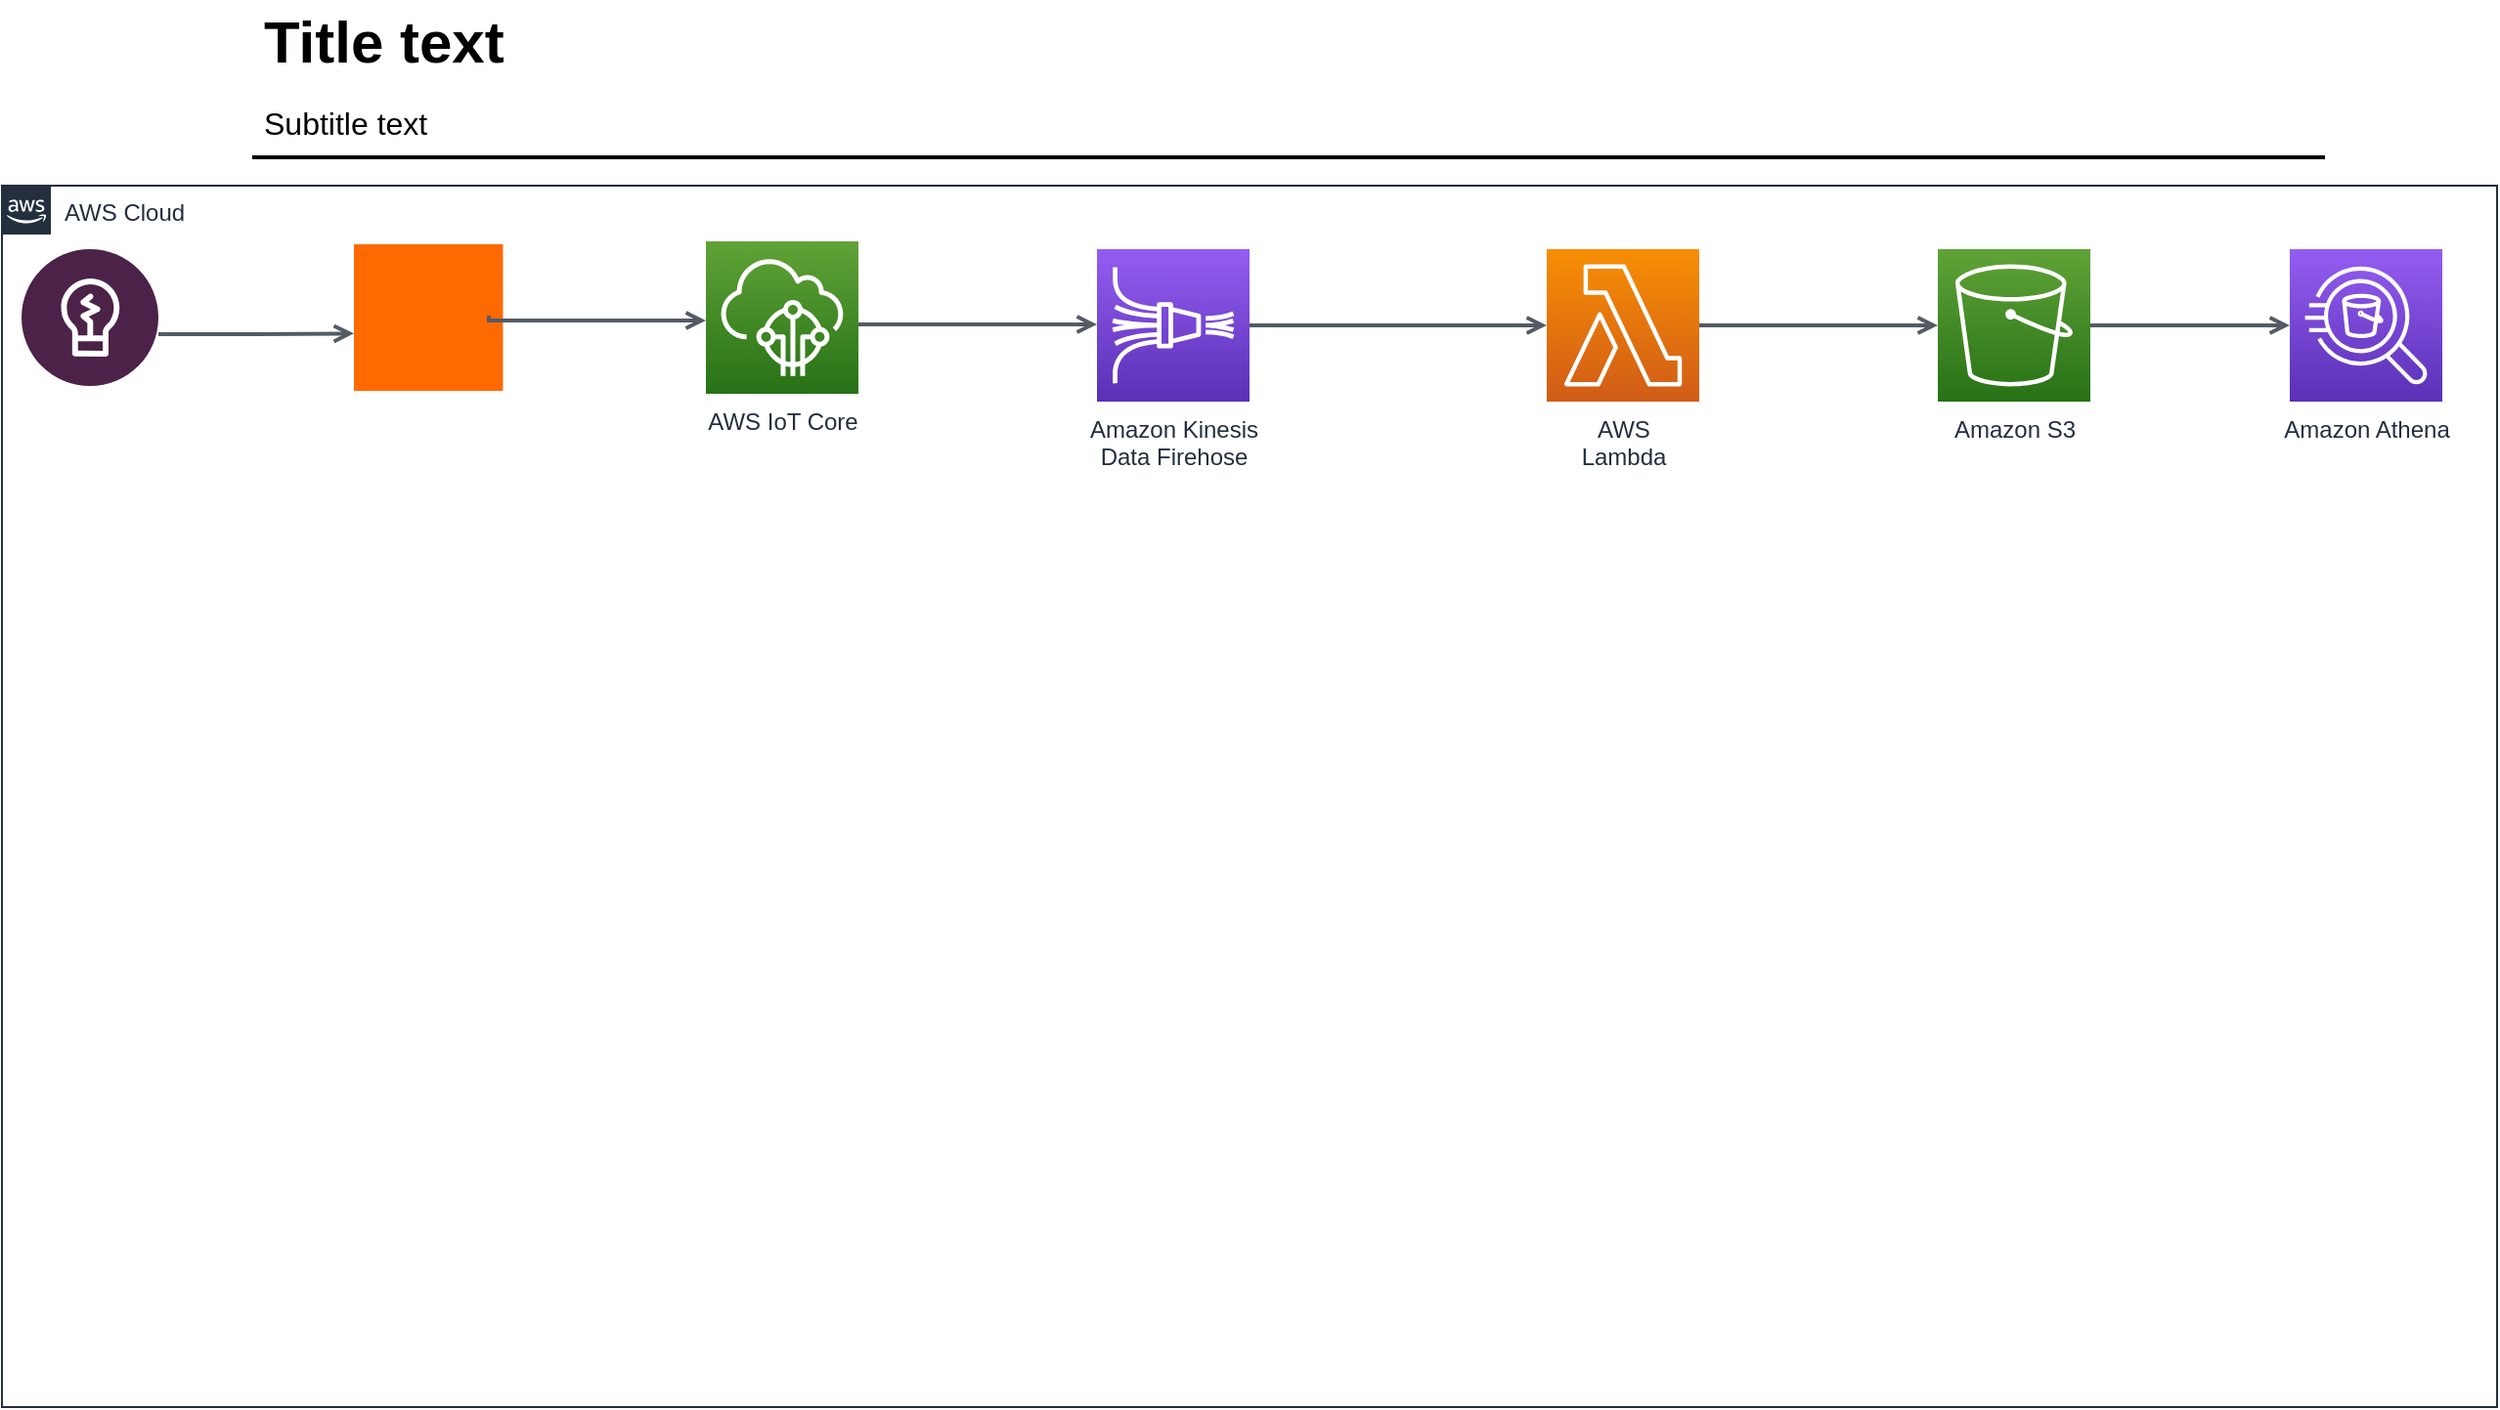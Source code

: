 <mxfile version="26.1.1">
  <diagram id="Ht1M8jgEwFfnCIfOTk4-" name="Page-1">
    <mxGraphModel dx="2418" dy="711" grid="1" gridSize="10" guides="1" tooltips="1" connect="1" arrows="1" fold="1" page="1" pageScale="1" pageWidth="827" pageHeight="1169" math="0" shadow="0">
      <root>
        <mxCell id="0" />
        <mxCell id="1" parent="0" />
        <mxCell id="UEzPUAAOIrF-is8g5C7q-2" value="AWS Cloud" style="points=[[0,0],[0.25,0],[0.5,0],[0.75,0],[1,0],[1,0.25],[1,0.5],[1,0.75],[1,1],[0.75,1],[0.5,1],[0.25,1],[0,1],[0,0.75],[0,0.5],[0,0.25]];outlineConnect=0;gradientColor=none;html=1;whiteSpace=wrap;fontSize=12;fontStyle=0;shape=mxgraph.aws4.group;grIcon=mxgraph.aws4.group_aws_cloud_alt;strokeColor=#232F3E;fillColor=none;verticalAlign=top;align=left;spacingLeft=30;fontColor=#232F3E;dashed=0;container=1;pointerEvents=0;collapsible=0;recursiveResize=0;" parent="1" vertex="1">
          <mxGeometry x="-120" y="160" width="1276" height="625" as="geometry" />
        </mxCell>
        <mxCell id="UEzPUAAOIrF-is8g5C7q-42" value="AWS IoT Core" style="outlineConnect=0;fontColor=#232F3E;gradientColor=#60A337;gradientDirection=north;fillColor=#277116;strokeColor=#ffffff;dashed=0;verticalLabelPosition=bottom;verticalAlign=top;align=center;html=1;fontSize=12;fontStyle=0;aspect=fixed;shape=mxgraph.aws4.resourceIcon;resIcon=mxgraph.aws4.iot_core;labelBackgroundColor=#ffffff;" parent="UEzPUAAOIrF-is8g5C7q-2" vertex="1">
          <mxGeometry x="360" y="28.5" width="78" height="78" as="geometry" />
        </mxCell>
        <mxCell id="UEzPUAAOIrF-is8g5C7q-50" value="AWS&lt;br&gt;Lambda&lt;br&gt;" style="outlineConnect=0;fontColor=#232F3E;gradientColor=#F78E04;gradientDirection=north;fillColor=#D05C17;strokeColor=#ffffff;dashed=0;verticalLabelPosition=bottom;verticalAlign=top;align=center;html=1;fontSize=12;fontStyle=0;aspect=fixed;shape=mxgraph.aws4.resourceIcon;resIcon=mxgraph.aws4.lambda;labelBackgroundColor=#ffffff;" parent="UEzPUAAOIrF-is8g5C7q-2" vertex="1">
          <mxGeometry x="790" y="32.5" width="78" height="78" as="geometry" />
        </mxCell>
        <mxCell id="HtnTSl4HGxlGRvptVekR-1" value="" style="verticalLabelPosition=bottom;aspect=fixed;html=1;shape=mxgraph.salesforce.energy2;" vertex="1" parent="UEzPUAAOIrF-is8g5C7q-2">
          <mxGeometry x="10" y="32.5" width="70" height="70" as="geometry" />
        </mxCell>
        <mxCell id="HtnTSl4HGxlGRvptVekR-4" value="" style="points=[];aspect=fixed;html=1;align=center;shadow=0;dashed=0;fillColor=#FF6A00;strokeColor=none;shape=mxgraph.alibaba_cloud.iot_internet_of_things_platform;" vertex="1" parent="UEzPUAAOIrF-is8g5C7q-2">
          <mxGeometry x="180" y="30" width="76.22" height="75" as="geometry" />
        </mxCell>
        <mxCell id="HtnTSl4HGxlGRvptVekR-7" value="" style="edgeStyle=orthogonalEdgeStyle;rounded=0;orthogonalLoop=1;jettySize=auto;html=1;endArrow=open;endFill=0;strokeWidth=2;strokeColor=#545B64;startArrow=none;entryX=0;entryY=0.609;entryDx=0;entryDy=0;entryPerimeter=0;" edge="1" parent="UEzPUAAOIrF-is8g5C7q-2" source="HtnTSl4HGxlGRvptVekR-1" target="HtnTSl4HGxlGRvptVekR-4">
          <mxGeometry relative="1" as="geometry">
            <mxPoint x="65" y="107.58" as="sourcePoint" />
            <mxPoint x="350.646" y="99.93" as="targetPoint" />
            <Array as="points">
              <mxPoint x="130" y="76" />
              <mxPoint x="130" y="76" />
            </Array>
          </mxGeometry>
        </mxCell>
        <mxCell id="HtnTSl4HGxlGRvptVekR-8" value="" style="edgeStyle=orthogonalEdgeStyle;rounded=0;orthogonalLoop=1;jettySize=auto;html=1;endArrow=open;endFill=0;strokeWidth=2;strokeColor=#545B64;startArrow=none;exitX=0.905;exitY=0.487;exitDx=0;exitDy=0;exitPerimeter=0;" edge="1" parent="UEzPUAAOIrF-is8g5C7q-2" source="HtnTSl4HGxlGRvptVekR-4" target="UEzPUAAOIrF-is8g5C7q-42">
          <mxGeometry relative="1" as="geometry">
            <mxPoint y="154" as="sourcePoint" />
            <mxPoint x="280" y="205" as="targetPoint" />
            <Array as="points">
              <mxPoint x="260" y="69" />
              <mxPoint x="260" y="69" />
            </Array>
          </mxGeometry>
        </mxCell>
        <mxCell id="HtnTSl4HGxlGRvptVekR-10" value="" style="edgeStyle=orthogonalEdgeStyle;rounded=0;orthogonalLoop=1;jettySize=auto;html=1;endArrow=open;endFill=0;strokeWidth=2;strokeColor=#545B64;startArrow=none;" edge="1" parent="UEzPUAAOIrF-is8g5C7q-2" source="UEzPUAAOIrF-is8g5C7q-42" target="UEzPUAAOIrF-is8g5C7q-44">
          <mxGeometry relative="1" as="geometry">
            <mxPoint x="372" y="94.5" as="sourcePoint" />
            <mxPoint x="682" y="93.5" as="targetPoint" />
            <Array as="points">
              <mxPoint x="490" y="71" />
              <mxPoint x="490" y="71" />
            </Array>
          </mxGeometry>
        </mxCell>
        <mxCell id="UEzPUAAOIrF-is8g5C7q-44" value="Amazon Kinesis&lt;br&gt;Data Firehose&lt;br&gt;" style="outlineConnect=0;fontColor=#232F3E;gradientColor=#945DF2;gradientDirection=north;fillColor=#5A30B5;strokeColor=#ffffff;dashed=0;verticalLabelPosition=bottom;verticalAlign=top;align=center;html=1;fontSize=12;fontStyle=0;aspect=fixed;shape=mxgraph.aws4.resourceIcon;resIcon=mxgraph.aws4.kinesis_data_firehose;labelBackgroundColor=#ffffff;" parent="UEzPUAAOIrF-is8g5C7q-2" vertex="1">
          <mxGeometry x="560" y="32.5" width="78" height="78" as="geometry" />
        </mxCell>
        <mxCell id="UEzPUAAOIrF-is8g5C7q-45" value="Amazon S3" style="outlineConnect=0;fontColor=#232F3E;gradientColor=#60A337;gradientDirection=north;fillColor=#277116;strokeColor=#ffffff;dashed=0;verticalLabelPosition=bottom;verticalAlign=top;align=center;html=1;fontSize=12;fontStyle=0;aspect=fixed;shape=mxgraph.aws4.resourceIcon;resIcon=mxgraph.aws4.s3;labelBackgroundColor=#ffffff;" parent="UEzPUAAOIrF-is8g5C7q-2" vertex="1">
          <mxGeometry x="990" y="32.5" width="78" height="78" as="geometry" />
        </mxCell>
        <mxCell id="UEzPUAAOIrF-is8g5C7q-63" value="" style="edgeStyle=orthogonalEdgeStyle;rounded=0;orthogonalLoop=1;jettySize=auto;html=1;endArrow=open;endFill=0;strokeWidth=2;strokeColor=#545B64;startArrow=none;" parent="UEzPUAAOIrF-is8g5C7q-2" source="UEzPUAAOIrF-is8g5C7q-44" target="UEzPUAAOIrF-is8g5C7q-50" edge="1">
          <mxGeometry relative="1" as="geometry">
            <mxPoint x="879" y="199" as="targetPoint" />
          </mxGeometry>
        </mxCell>
        <mxCell id="UEzPUAAOIrF-is8g5C7q-71" value="" style="edgeStyle=orthogonalEdgeStyle;rounded=0;orthogonalLoop=1;jettySize=auto;html=1;endArrow=open;endFill=0;strokeWidth=2;strokeColor=#545B64;startArrow=none;" parent="UEzPUAAOIrF-is8g5C7q-2" source="UEzPUAAOIrF-is8g5C7q-50" target="UEzPUAAOIrF-is8g5C7q-45" edge="1">
          <mxGeometry relative="1" as="geometry" />
        </mxCell>
        <mxCell id="UEzPUAAOIrF-is8g5C7q-46" value="Amazon Athena" style="outlineConnect=0;fontColor=#232F3E;gradientColor=#945DF2;gradientDirection=north;fillColor=#5A30B5;strokeColor=#ffffff;dashed=0;verticalLabelPosition=bottom;verticalAlign=top;align=center;html=1;fontSize=12;fontStyle=0;aspect=fixed;shape=mxgraph.aws4.resourceIcon;resIcon=mxgraph.aws4.athena;labelBackgroundColor=#ffffff;" parent="UEzPUAAOIrF-is8g5C7q-2" vertex="1">
          <mxGeometry x="1170" y="32.5" width="78" height="78" as="geometry" />
        </mxCell>
        <mxCell id="UEzPUAAOIrF-is8g5C7q-64" value="" style="edgeStyle=orthogonalEdgeStyle;rounded=0;orthogonalLoop=1;jettySize=auto;html=1;endArrow=open;endFill=0;strokeWidth=2;strokeColor=#545B64;startArrow=none;" parent="UEzPUAAOIrF-is8g5C7q-2" source="UEzPUAAOIrF-is8g5C7q-45" target="UEzPUAAOIrF-is8g5C7q-46" edge="1">
          <mxGeometry relative="1" as="geometry" />
        </mxCell>
        <mxCell id="-QjtrjUzRDEMRZ5MF8oH-47" value="Title text" style="text;html=1;resizable=0;points=[];autosize=1;align=left;verticalAlign=top;spacingTop=-4;fontSize=30;fontStyle=1" parent="1" vertex="1">
          <mxGeometry x="12" y="65.5" width="130" height="40" as="geometry" />
        </mxCell>
        <mxCell id="-QjtrjUzRDEMRZ5MF8oH-48" value="Subtitle text&lt;br style=&quot;font-size: 16px&quot;&gt;" style="text;html=1;resizable=0;points=[];autosize=1;align=left;verticalAlign=top;spacingTop=-4;fontSize=16" parent="1" vertex="1">
          <mxGeometry x="12" y="115.5" width="100" height="20" as="geometry" />
        </mxCell>
        <mxCell id="SCVMTBWpLvtzJIhz15lM-1" value="" style="line;strokeWidth=2;html=1;fontSize=14;" parent="1" vertex="1">
          <mxGeometry x="8" y="140.5" width="1060" height="10" as="geometry" />
        </mxCell>
      </root>
    </mxGraphModel>
  </diagram>
</mxfile>
